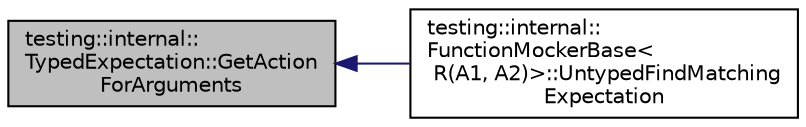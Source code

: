 digraph "testing::internal::TypedExpectation::GetActionForArguments"
{
  edge [fontname="Helvetica",fontsize="10",labelfontname="Helvetica",labelfontsize="10"];
  node [fontname="Helvetica",fontsize="10",shape=record];
  rankdir="LR";
  Node42 [label="testing::internal::\lTypedExpectation::GetAction\lForArguments",height=0.2,width=0.4,color="black", fillcolor="grey75", style="filled", fontcolor="black"];
  Node42 -> Node43 [dir="back",color="midnightblue",fontsize="10",style="solid",fontname="Helvetica"];
  Node43 [label="testing::internal::\lFunctionMockerBase\<\l R(A1, A2)\>::UntypedFindMatching\lExpectation",height=0.2,width=0.4,color="black", fillcolor="white", style="filled",URL="$da/de9/classtesting_1_1internal_1_1_function_mocker_base.html#aa200995eb89574f8042ba6897d6cb98f"];
}
